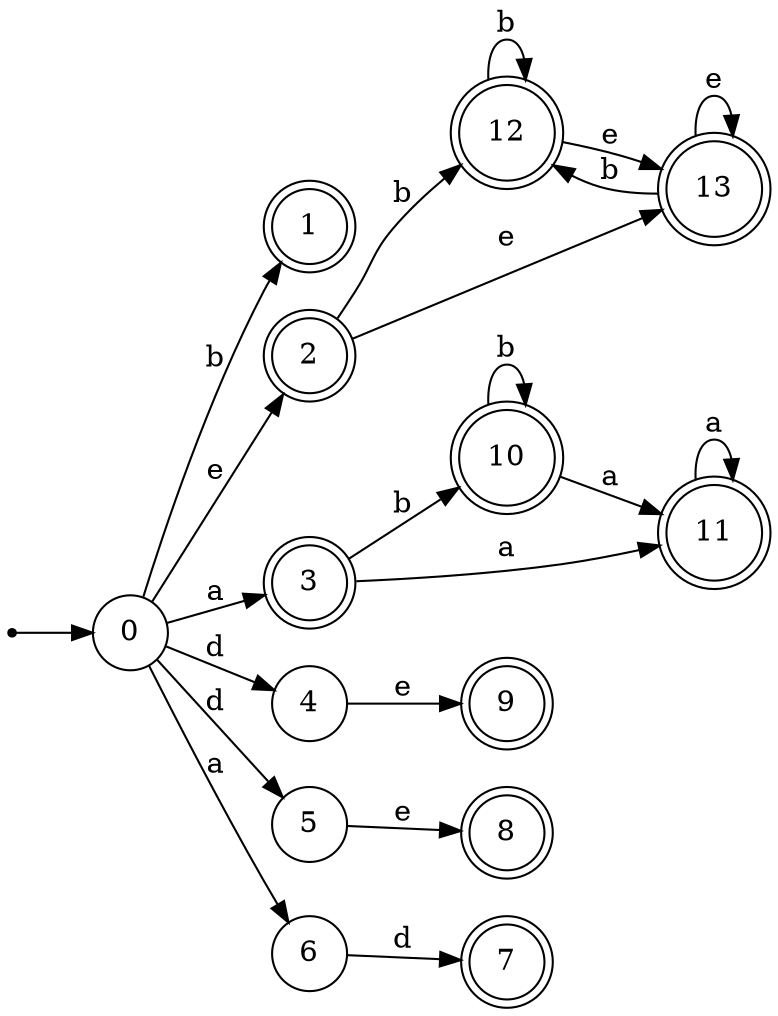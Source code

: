 digraph finite_state_machine {
rankdir=LR;
size="20,20";
node [shape = point]; "dummy0"
node [shape = circle]; "0";
"dummy0" -> "0";
node [shape = doublecircle]; "1";node [shape = doublecircle]; "2";node [shape = doublecircle]; "3";node [shape = circle]; "4";
node [shape = circle]; "5";
node [shape = circle]; "6";
node [shape = doublecircle]; "7";node [shape = doublecircle]; "8";node [shape = doublecircle]; "9";node [shape = doublecircle]; "10";node [shape = doublecircle]; "11";node [shape = doublecircle]; "12";node [shape = doublecircle]; "13";"0" -> "1" [label = "b"];
 "0" -> "2" [label = "e"];
 "0" -> "3" [label = "a"];
 "0" -> "6" [label = "a"];
 "0" -> "4" [label = "d"];
 "0" -> "5" [label = "d"];
 "6" -> "7" [label = "d"];
 "5" -> "8" [label = "e"];
 "4" -> "9" [label = "e"];
 "3" -> "10" [label = "b"];
 "3" -> "11" [label = "a"];
 "11" -> "11" [label = "a"];
 "10" -> "10" [label = "b"];
 "10" -> "11" [label = "a"];
 "2" -> "12" [label = "b"];
 "2" -> "13" [label = "e"];
 "13" -> "13" [label = "e"];
 "13" -> "12" [label = "b"];
 "12" -> "12" [label = "b"];
 "12" -> "13" [label = "e"];
 }
